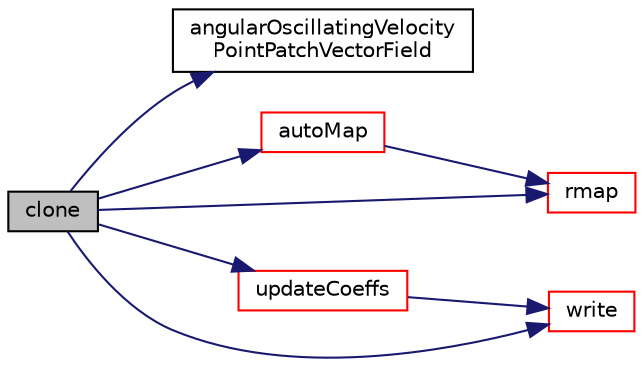 digraph "clone"
{
  bgcolor="transparent";
  edge [fontname="Helvetica",fontsize="10",labelfontname="Helvetica",labelfontsize="10"];
  node [fontname="Helvetica",fontsize="10",shape=record];
  rankdir="LR";
  Node24 [label="clone",height=0.2,width=0.4,color="black", fillcolor="grey75", style="filled", fontcolor="black"];
  Node24 -> Node25 [color="midnightblue",fontsize="10",style="solid",fontname="Helvetica"];
  Node25 [label="angularOscillatingVelocity\lPointPatchVectorField",height=0.2,width=0.4,color="black",URL="$a24521.html#a89ae70699237685763ec0d413eee00b3",tooltip="Construct from patch and internal field. "];
  Node24 -> Node26 [color="midnightblue",fontsize="10",style="solid",fontname="Helvetica"];
  Node26 [label="autoMap",height=0.2,width=0.4,color="red",URL="$a24521.html#a29ce2a7cdc96cffba66b33b9ab1355a4",tooltip="Map (and resize as needed) from self given a mapping object. "];
  Node26 -> Node28 [color="midnightblue",fontsize="10",style="solid",fontname="Helvetica"];
  Node28 [label="rmap",height=0.2,width=0.4,color="red",URL="$a24521.html#aab3d2f411d5ceff80ad8f9839885b8cc",tooltip="Reverse map the given pointPatchField onto this pointPatchField. "];
  Node24 -> Node28 [color="midnightblue",fontsize="10",style="solid",fontname="Helvetica"];
  Node24 -> Node30 [color="midnightblue",fontsize="10",style="solid",fontname="Helvetica"];
  Node30 [label="updateCoeffs",height=0.2,width=0.4,color="red",URL="$a24521.html#a7e24eafac629d3733181cd942d4c902f",tooltip="Update the coefficients associated with the patch field. "];
  Node30 -> Node46 [color="midnightblue",fontsize="10",style="solid",fontname="Helvetica"];
  Node46 [label="write",height=0.2,width=0.4,color="red",URL="$a24521.html#a293fdfec8bdfbd5c3913ab4c9f3454ff",tooltip="Write. "];
  Node24 -> Node46 [color="midnightblue",fontsize="10",style="solid",fontname="Helvetica"];
}
